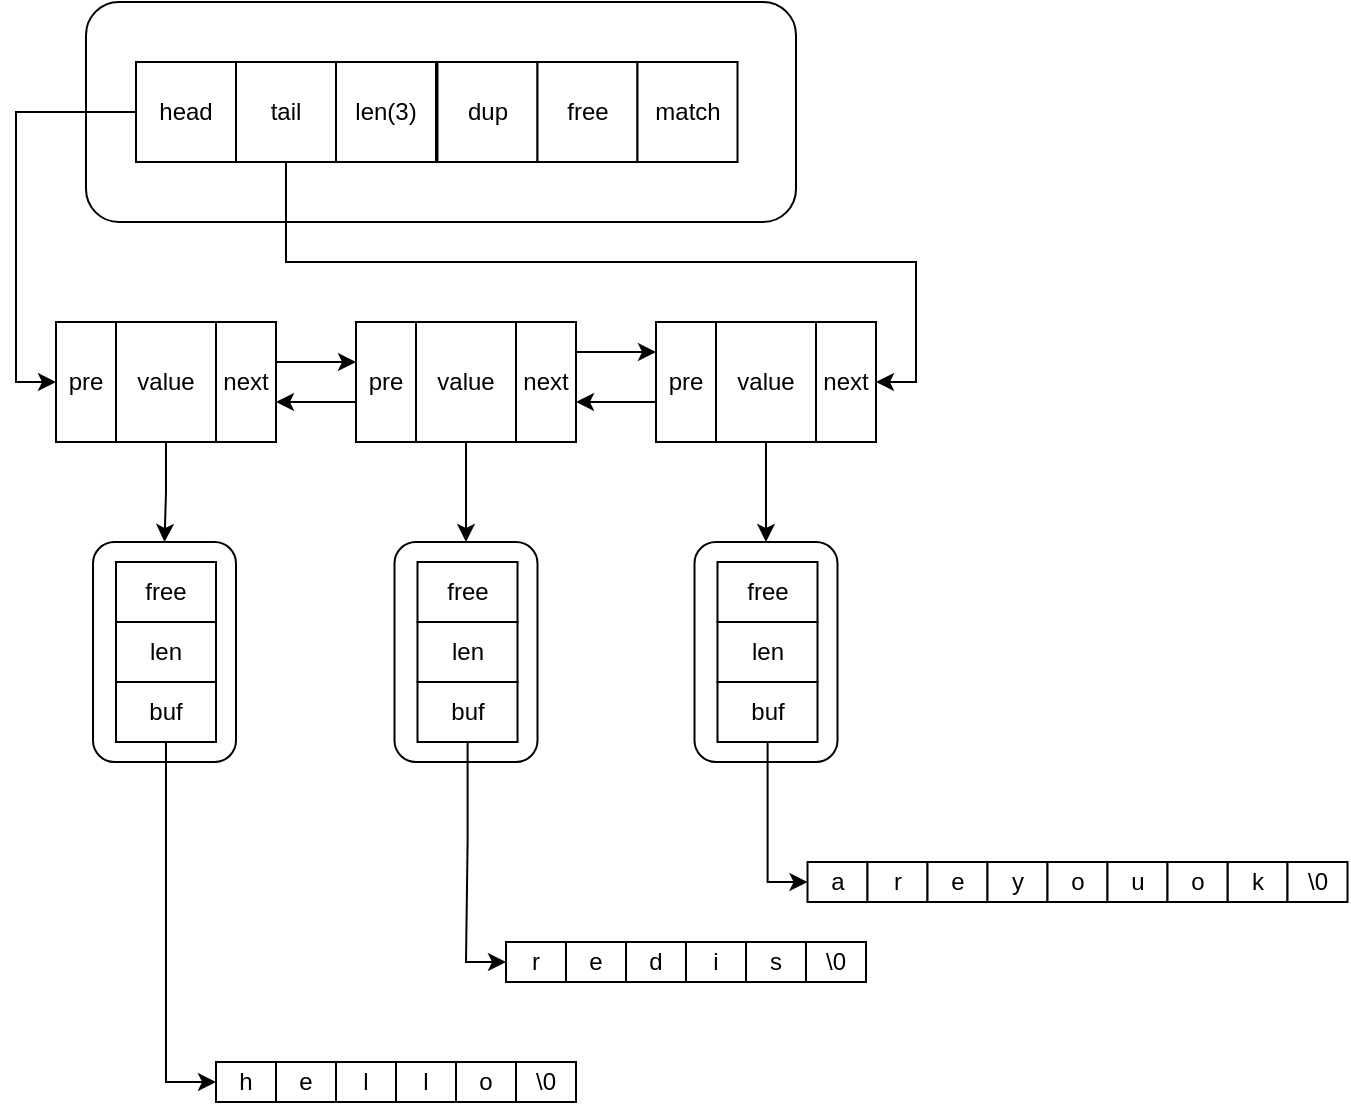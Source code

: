 <mxfile version="26.0.15">
  <diagram name="第 1 页" id="tEajQngZ7PuHsxjOIy0T">
    <mxGraphModel dx="1026" dy="650" grid="1" gridSize="10" guides="1" tooltips="1" connect="1" arrows="1" fold="1" page="1" pageScale="1" pageWidth="827" pageHeight="1169" math="0" shadow="0">
      <root>
        <mxCell id="0" />
        <mxCell id="1" parent="0" />
        <mxCell id="2VIQsZzZV8RpLs_PZSOd-15" value="" style="edgeStyle=orthogonalEdgeStyle;rounded=0;orthogonalLoop=1;jettySize=auto;html=1;" edge="1" parent="1" source="2VIQsZzZV8RpLs_PZSOd-2" target="2VIQsZzZV8RpLs_PZSOd-10">
          <mxGeometry relative="1" as="geometry">
            <Array as="points">
              <mxPoint x="290" y="370" />
              <mxPoint x="290" y="370" />
            </Array>
          </mxGeometry>
        </mxCell>
        <mxCell id="2VIQsZzZV8RpLs_PZSOd-2" value="pre" style="rounded=0;whiteSpace=wrap;html=1;" vertex="1" parent="1">
          <mxGeometry x="310" y="330" width="30" height="60" as="geometry" />
        </mxCell>
        <mxCell id="2VIQsZzZV8RpLs_PZSOd-51" style="edgeStyle=orthogonalEdgeStyle;rounded=0;orthogonalLoop=1;jettySize=auto;html=1;entryX=0.5;entryY=0;entryDx=0;entryDy=0;" edge="1" parent="1" source="2VIQsZzZV8RpLs_PZSOd-3" target="2VIQsZzZV8RpLs_PZSOd-40">
          <mxGeometry relative="1" as="geometry" />
        </mxCell>
        <mxCell id="2VIQsZzZV8RpLs_PZSOd-3" value="value" style="rounded=0;whiteSpace=wrap;html=1;" vertex="1" parent="1">
          <mxGeometry x="340" y="330" width="50" height="60" as="geometry" />
        </mxCell>
        <mxCell id="2VIQsZzZV8RpLs_PZSOd-11" style="edgeStyle=orthogonalEdgeStyle;rounded=0;orthogonalLoop=1;jettySize=auto;html=1;entryX=0;entryY=0.25;entryDx=0;entryDy=0;" edge="1" parent="1" source="2VIQsZzZV8RpLs_PZSOd-4" target="2VIQsZzZV8RpLs_PZSOd-5">
          <mxGeometry relative="1" as="geometry">
            <Array as="points">
              <mxPoint x="440" y="345" />
              <mxPoint x="440" y="345" />
            </Array>
          </mxGeometry>
        </mxCell>
        <mxCell id="2VIQsZzZV8RpLs_PZSOd-4" value="next" style="rounded=0;whiteSpace=wrap;html=1;" vertex="1" parent="1">
          <mxGeometry x="390" y="330" width="30" height="60" as="geometry" />
        </mxCell>
        <mxCell id="2VIQsZzZV8RpLs_PZSOd-12" value="" style="edgeStyle=orthogonalEdgeStyle;rounded=0;orthogonalLoop=1;jettySize=auto;html=1;" edge="1" parent="1" source="2VIQsZzZV8RpLs_PZSOd-5" target="2VIQsZzZV8RpLs_PZSOd-4">
          <mxGeometry relative="1" as="geometry">
            <Array as="points">
              <mxPoint x="450" y="370" />
              <mxPoint x="450" y="370" />
            </Array>
          </mxGeometry>
        </mxCell>
        <mxCell id="2VIQsZzZV8RpLs_PZSOd-5" value="pre" style="rounded=0;whiteSpace=wrap;html=1;" vertex="1" parent="1">
          <mxGeometry x="460" y="330" width="30" height="60" as="geometry" />
        </mxCell>
        <mxCell id="2VIQsZzZV8RpLs_PZSOd-75" style="edgeStyle=orthogonalEdgeStyle;rounded=0;orthogonalLoop=1;jettySize=auto;html=1;entryX=0.5;entryY=0;entryDx=0;entryDy=0;" edge="1" parent="1" source="2VIQsZzZV8RpLs_PZSOd-6" target="2VIQsZzZV8RpLs_PZSOd-63">
          <mxGeometry relative="1" as="geometry" />
        </mxCell>
        <mxCell id="2VIQsZzZV8RpLs_PZSOd-6" value="value" style="rounded=0;whiteSpace=wrap;html=1;" vertex="1" parent="1">
          <mxGeometry x="490" y="330" width="50" height="60" as="geometry" />
        </mxCell>
        <mxCell id="2VIQsZzZV8RpLs_PZSOd-7" value="next" style="rounded=0;whiteSpace=wrap;html=1;" vertex="1" parent="1">
          <mxGeometry x="540" y="330" width="30" height="60" as="geometry" />
        </mxCell>
        <mxCell id="2VIQsZzZV8RpLs_PZSOd-8" value="pre" style="rounded=0;whiteSpace=wrap;html=1;" vertex="1" parent="1">
          <mxGeometry x="160" y="330" width="30" height="60" as="geometry" />
        </mxCell>
        <mxCell id="2VIQsZzZV8RpLs_PZSOd-17" value="" style="edgeStyle=orthogonalEdgeStyle;rounded=0;orthogonalLoop=1;jettySize=auto;html=1;" edge="1" parent="1" source="2VIQsZzZV8RpLs_PZSOd-9" target="2VIQsZzZV8RpLs_PZSOd-16">
          <mxGeometry relative="1" as="geometry" />
        </mxCell>
        <mxCell id="2VIQsZzZV8RpLs_PZSOd-9" value="value" style="rounded=0;whiteSpace=wrap;html=1;" vertex="1" parent="1">
          <mxGeometry x="190" y="330" width="50" height="60" as="geometry" />
        </mxCell>
        <mxCell id="2VIQsZzZV8RpLs_PZSOd-14" style="edgeStyle=orthogonalEdgeStyle;rounded=0;orthogonalLoop=1;jettySize=auto;html=1;" edge="1" parent="1" source="2VIQsZzZV8RpLs_PZSOd-10">
          <mxGeometry relative="1" as="geometry">
            <mxPoint x="310" y="350" as="targetPoint" />
            <Array as="points">
              <mxPoint x="290" y="350" />
              <mxPoint x="290" y="350" />
            </Array>
          </mxGeometry>
        </mxCell>
        <mxCell id="2VIQsZzZV8RpLs_PZSOd-10" value="next" style="rounded=0;whiteSpace=wrap;html=1;" vertex="1" parent="1">
          <mxGeometry x="240" y="330" width="30" height="60" as="geometry" />
        </mxCell>
        <mxCell id="2VIQsZzZV8RpLs_PZSOd-16" value="" style="rounded=1;whiteSpace=wrap;html=1;" vertex="1" parent="1">
          <mxGeometry x="178.5" y="440" width="71.5" height="110" as="geometry" />
        </mxCell>
        <mxCell id="2VIQsZzZV8RpLs_PZSOd-18" value="free" style="rounded=0;whiteSpace=wrap;html=1;" vertex="1" parent="1">
          <mxGeometry x="190" y="450" width="50" height="30" as="geometry" />
        </mxCell>
        <mxCell id="2VIQsZzZV8RpLs_PZSOd-19" value="len" style="rounded=0;whiteSpace=wrap;html=1;" vertex="1" parent="1">
          <mxGeometry x="190" y="480" width="50" height="30" as="geometry" />
        </mxCell>
        <mxCell id="2VIQsZzZV8RpLs_PZSOd-28" style="edgeStyle=orthogonalEdgeStyle;rounded=0;orthogonalLoop=1;jettySize=auto;html=1;entryX=0;entryY=0.5;entryDx=0;entryDy=0;" edge="1" parent="1" source="2VIQsZzZV8RpLs_PZSOd-20" target="2VIQsZzZV8RpLs_PZSOd-21">
          <mxGeometry relative="1" as="geometry" />
        </mxCell>
        <mxCell id="2VIQsZzZV8RpLs_PZSOd-20" value="buf" style="rounded=0;whiteSpace=wrap;html=1;" vertex="1" parent="1">
          <mxGeometry x="190" y="510" width="50" height="30" as="geometry" />
        </mxCell>
        <mxCell id="2VIQsZzZV8RpLs_PZSOd-21" value="h" style="rounded=0;whiteSpace=wrap;html=1;" vertex="1" parent="1">
          <mxGeometry x="240" y="700" width="30" height="20" as="geometry" />
        </mxCell>
        <mxCell id="2VIQsZzZV8RpLs_PZSOd-22" value="e" style="rounded=0;whiteSpace=wrap;html=1;" vertex="1" parent="1">
          <mxGeometry x="270" y="700" width="30" height="20" as="geometry" />
        </mxCell>
        <mxCell id="2VIQsZzZV8RpLs_PZSOd-23" value="l" style="rounded=0;whiteSpace=wrap;html=1;" vertex="1" parent="1">
          <mxGeometry x="300" y="700" width="30" height="20" as="geometry" />
        </mxCell>
        <mxCell id="2VIQsZzZV8RpLs_PZSOd-24" value="l" style="rounded=0;whiteSpace=wrap;html=1;" vertex="1" parent="1">
          <mxGeometry x="330" y="700" width="30" height="20" as="geometry" />
        </mxCell>
        <mxCell id="2VIQsZzZV8RpLs_PZSOd-25" value="o" style="rounded=0;whiteSpace=wrap;html=1;" vertex="1" parent="1">
          <mxGeometry x="360" y="700" width="30" height="20" as="geometry" />
        </mxCell>
        <mxCell id="2VIQsZzZV8RpLs_PZSOd-26" value="\0" style="rounded=0;whiteSpace=wrap;html=1;" vertex="1" parent="1">
          <mxGeometry x="390" y="700" width="30" height="20" as="geometry" />
        </mxCell>
        <mxCell id="2VIQsZzZV8RpLs_PZSOd-40" value="" style="rounded=1;whiteSpace=wrap;html=1;" vertex="1" parent="1">
          <mxGeometry x="329.25" y="440" width="71.5" height="110" as="geometry" />
        </mxCell>
        <mxCell id="2VIQsZzZV8RpLs_PZSOd-41" value="free" style="rounded=0;whiteSpace=wrap;html=1;" vertex="1" parent="1">
          <mxGeometry x="340.75" y="450" width="50" height="30" as="geometry" />
        </mxCell>
        <mxCell id="2VIQsZzZV8RpLs_PZSOd-42" value="len" style="rounded=0;whiteSpace=wrap;html=1;" vertex="1" parent="1">
          <mxGeometry x="340.75" y="480" width="50" height="30" as="geometry" />
        </mxCell>
        <mxCell id="2VIQsZzZV8RpLs_PZSOd-43" style="edgeStyle=orthogonalEdgeStyle;rounded=0;orthogonalLoop=1;jettySize=auto;html=1;entryX=0;entryY=0.5;entryDx=0;entryDy=0;" edge="1" parent="1" source="2VIQsZzZV8RpLs_PZSOd-44" target="2VIQsZzZV8RpLs_PZSOd-45">
          <mxGeometry relative="1" as="geometry" />
        </mxCell>
        <mxCell id="2VIQsZzZV8RpLs_PZSOd-44" value="buf" style="rounded=0;whiteSpace=wrap;html=1;" vertex="1" parent="1">
          <mxGeometry x="340.75" y="510" width="50" height="30" as="geometry" />
        </mxCell>
        <mxCell id="2VIQsZzZV8RpLs_PZSOd-45" value="r" style="rounded=0;whiteSpace=wrap;html=1;" vertex="1" parent="1">
          <mxGeometry x="385" y="640" width="30" height="20" as="geometry" />
        </mxCell>
        <mxCell id="2VIQsZzZV8RpLs_PZSOd-46" value="e" style="rounded=0;whiteSpace=wrap;html=1;" vertex="1" parent="1">
          <mxGeometry x="415" y="640" width="30" height="20" as="geometry" />
        </mxCell>
        <mxCell id="2VIQsZzZV8RpLs_PZSOd-47" value="d" style="rounded=0;whiteSpace=wrap;html=1;" vertex="1" parent="1">
          <mxGeometry x="445" y="640" width="30" height="20" as="geometry" />
        </mxCell>
        <mxCell id="2VIQsZzZV8RpLs_PZSOd-48" value="i" style="rounded=0;whiteSpace=wrap;html=1;" vertex="1" parent="1">
          <mxGeometry x="475" y="640" width="30" height="20" as="geometry" />
        </mxCell>
        <mxCell id="2VIQsZzZV8RpLs_PZSOd-49" value="s" style="rounded=0;whiteSpace=wrap;html=1;" vertex="1" parent="1">
          <mxGeometry x="505" y="640" width="30" height="20" as="geometry" />
        </mxCell>
        <mxCell id="2VIQsZzZV8RpLs_PZSOd-50" value="\0" style="rounded=0;whiteSpace=wrap;html=1;" vertex="1" parent="1">
          <mxGeometry x="535" y="640" width="30" height="20" as="geometry" />
        </mxCell>
        <mxCell id="2VIQsZzZV8RpLs_PZSOd-63" value="" style="rounded=1;whiteSpace=wrap;html=1;" vertex="1" parent="1">
          <mxGeometry x="479.25" y="440" width="71.5" height="110" as="geometry" />
        </mxCell>
        <mxCell id="2VIQsZzZV8RpLs_PZSOd-64" value="free" style="rounded=0;whiteSpace=wrap;html=1;" vertex="1" parent="1">
          <mxGeometry x="490.75" y="450" width="50" height="30" as="geometry" />
        </mxCell>
        <mxCell id="2VIQsZzZV8RpLs_PZSOd-65" value="len" style="rounded=0;whiteSpace=wrap;html=1;" vertex="1" parent="1">
          <mxGeometry x="490.75" y="480" width="50" height="30" as="geometry" />
        </mxCell>
        <mxCell id="2VIQsZzZV8RpLs_PZSOd-66" style="edgeStyle=orthogonalEdgeStyle;rounded=0;orthogonalLoop=1;jettySize=auto;html=1;entryX=0;entryY=0.5;entryDx=0;entryDy=0;" edge="1" parent="1" source="2VIQsZzZV8RpLs_PZSOd-67" target="2VIQsZzZV8RpLs_PZSOd-68">
          <mxGeometry relative="1" as="geometry" />
        </mxCell>
        <mxCell id="2VIQsZzZV8RpLs_PZSOd-67" value="buf" style="rounded=0;whiteSpace=wrap;html=1;" vertex="1" parent="1">
          <mxGeometry x="490.75" y="510" width="50" height="30" as="geometry" />
        </mxCell>
        <mxCell id="2VIQsZzZV8RpLs_PZSOd-68" value="a" style="rounded=0;whiteSpace=wrap;html=1;" vertex="1" parent="1">
          <mxGeometry x="535.75" y="600" width="30" height="20" as="geometry" />
        </mxCell>
        <mxCell id="2VIQsZzZV8RpLs_PZSOd-69" value="r" style="rounded=0;whiteSpace=wrap;html=1;" vertex="1" parent="1">
          <mxGeometry x="565.75" y="600" width="30" height="20" as="geometry" />
        </mxCell>
        <mxCell id="2VIQsZzZV8RpLs_PZSOd-70" value="e" style="rounded=0;whiteSpace=wrap;html=1;" vertex="1" parent="1">
          <mxGeometry x="595.75" y="600" width="30" height="20" as="geometry" />
        </mxCell>
        <mxCell id="2VIQsZzZV8RpLs_PZSOd-71" value="y" style="rounded=0;whiteSpace=wrap;html=1;" vertex="1" parent="1">
          <mxGeometry x="625.75" y="600" width="30" height="20" as="geometry" />
        </mxCell>
        <mxCell id="2VIQsZzZV8RpLs_PZSOd-72" value="o" style="rounded=0;whiteSpace=wrap;html=1;" vertex="1" parent="1">
          <mxGeometry x="655.75" y="600" width="30" height="20" as="geometry" />
        </mxCell>
        <mxCell id="2VIQsZzZV8RpLs_PZSOd-73" value="u" style="rounded=0;whiteSpace=wrap;html=1;" vertex="1" parent="1">
          <mxGeometry x="685.75" y="600" width="30" height="20" as="geometry" />
        </mxCell>
        <mxCell id="2VIQsZzZV8RpLs_PZSOd-76" value="k" style="rounded=0;whiteSpace=wrap;html=1;" vertex="1" parent="1">
          <mxGeometry x="745.75" y="600" width="30" height="20" as="geometry" />
        </mxCell>
        <mxCell id="2VIQsZzZV8RpLs_PZSOd-77" value="o" style="rounded=0;whiteSpace=wrap;html=1;" vertex="1" parent="1">
          <mxGeometry x="715.75" y="600" width="30" height="20" as="geometry" />
        </mxCell>
        <mxCell id="2VIQsZzZV8RpLs_PZSOd-78" value="\0" style="rounded=0;whiteSpace=wrap;html=1;" vertex="1" parent="1">
          <mxGeometry x="775.75" y="600" width="30" height="20" as="geometry" />
        </mxCell>
        <mxCell id="2VIQsZzZV8RpLs_PZSOd-79" value="" style="rounded=1;whiteSpace=wrap;html=1;" vertex="1" parent="1">
          <mxGeometry x="175" y="170" width="355" height="110" as="geometry" />
        </mxCell>
        <mxCell id="2VIQsZzZV8RpLs_PZSOd-81" style="edgeStyle=orthogonalEdgeStyle;rounded=0;orthogonalLoop=1;jettySize=auto;html=1;entryX=0;entryY=0.5;entryDx=0;entryDy=0;" edge="1" parent="1" source="2VIQsZzZV8RpLs_PZSOd-80" target="2VIQsZzZV8RpLs_PZSOd-8">
          <mxGeometry relative="1" as="geometry" />
        </mxCell>
        <mxCell id="2VIQsZzZV8RpLs_PZSOd-80" value="head" style="rounded=0;whiteSpace=wrap;html=1;" vertex="1" parent="1">
          <mxGeometry x="200" y="200" width="50" height="50" as="geometry" />
        </mxCell>
        <mxCell id="2VIQsZzZV8RpLs_PZSOd-87" style="edgeStyle=orthogonalEdgeStyle;rounded=0;orthogonalLoop=1;jettySize=auto;html=1;entryX=1;entryY=0.5;entryDx=0;entryDy=0;" edge="1" parent="1" source="2VIQsZzZV8RpLs_PZSOd-82" target="2VIQsZzZV8RpLs_PZSOd-7">
          <mxGeometry relative="1" as="geometry">
            <Array as="points">
              <mxPoint x="275" y="300" />
              <mxPoint x="590" y="300" />
              <mxPoint x="590" y="360" />
            </Array>
          </mxGeometry>
        </mxCell>
        <mxCell id="2VIQsZzZV8RpLs_PZSOd-82" value="tail" style="rounded=0;whiteSpace=wrap;html=1;" vertex="1" parent="1">
          <mxGeometry x="250" y="200" width="50" height="50" as="geometry" />
        </mxCell>
        <mxCell id="2VIQsZzZV8RpLs_PZSOd-84" value="len(3)" style="rounded=0;whiteSpace=wrap;html=1;" vertex="1" parent="1">
          <mxGeometry x="300" y="200" width="50" height="50" as="geometry" />
        </mxCell>
        <mxCell id="2VIQsZzZV8RpLs_PZSOd-85" value="dup" style="rounded=0;whiteSpace=wrap;html=1;" vertex="1" parent="1">
          <mxGeometry x="350.75" y="200" width="50" height="50" as="geometry" />
        </mxCell>
        <mxCell id="2VIQsZzZV8RpLs_PZSOd-86" value="free" style="rounded=0;whiteSpace=wrap;html=1;" vertex="1" parent="1">
          <mxGeometry x="400.75" y="200" width="50" height="50" as="geometry" />
        </mxCell>
        <mxCell id="2VIQsZzZV8RpLs_PZSOd-88" value="match" style="rounded=0;whiteSpace=wrap;html=1;" vertex="1" parent="1">
          <mxGeometry x="450.75" y="200" width="50" height="50" as="geometry" />
        </mxCell>
      </root>
    </mxGraphModel>
  </diagram>
</mxfile>
